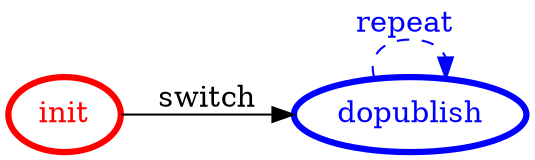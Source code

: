 /*
*
* A GraphViz DOT FSM description 
* Please use a GraphViz visualizer (like http://www.webgraphviz.com)
*  
*/

digraph finite_state_machine {
	rankdir=LR
	size="8,5"
	
	init [ color = red ][ fontcolor = red ][ penwidth = 3 ]
	dopublish [ color = blue ][ fontcolor = blue ][ penwidth = 3 ]
	
	init -> dopublish [ label = "switch" ][ color = black ][ fontcolor = black ]
	dopublish -> dopublish [ label = "repeat "][ style = dashed ][ color = blue ][ fontcolor = blue ]
}
